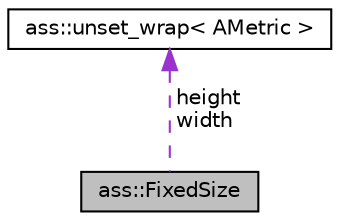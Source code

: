 digraph "ass::FixedSize"
{
 // LATEX_PDF_SIZE
  edge [fontname="Helvetica",fontsize="10",labelfontname="Helvetica",labelfontsize="10"];
  node [fontname="Helvetica",fontsize="10",shape=record];
  Node1 [label="ass::FixedSize",height=0.2,width=0.4,color="black", fillcolor="grey75", style="filled", fontcolor="black",tooltip="Controls the fixed size of AView."];
  Node2 -> Node1 [dir="back",color="darkorchid3",fontsize="10",style="dashed",label=" height\nwidth" ,fontname="Helvetica"];
  Node2 [label="ass::unset_wrap\< AMetric \>",height=0.2,width=0.4,color="black", fillcolor="white", style="filled",URL="$structass_1_1unset__wrap.html",tooltip=" "];
}
